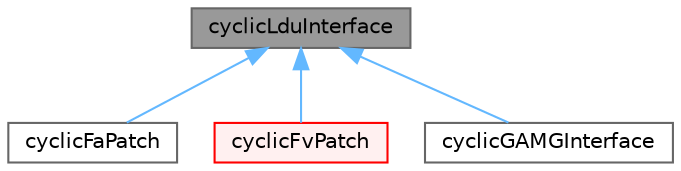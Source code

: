 digraph "cyclicLduInterface"
{
 // LATEX_PDF_SIZE
  bgcolor="transparent";
  edge [fontname=Helvetica,fontsize=10,labelfontname=Helvetica,labelfontsize=10];
  node [fontname=Helvetica,fontsize=10,shape=box,height=0.2,width=0.4];
  Node1 [id="Node000001",label="cyclicLduInterface",height=0.2,width=0.4,color="gray40", fillcolor="grey60", style="filled", fontcolor="black",tooltip="An abstract base class for cyclic coupled interfaces."];
  Node1 -> Node2 [id="edge1_Node000001_Node000002",dir="back",color="steelblue1",style="solid",tooltip=" "];
  Node2 [id="Node000002",label="cyclicFaPatch",height=0.2,width=0.4,color="gray40", fillcolor="white", style="filled",URL="$classFoam_1_1cyclicFaPatch.html",tooltip="Cyclic-plane patch."];
  Node1 -> Node3 [id="edge2_Node000001_Node000003",dir="back",color="steelblue1",style="solid",tooltip=" "];
  Node3 [id="Node000003",label="cyclicFvPatch",height=0.2,width=0.4,color="red", fillcolor="#FFF0F0", style="filled",URL="$classFoam_1_1cyclicFvPatch.html",tooltip="Cyclic-plane patch."];
  Node1 -> Node6 [id="edge3_Node000001_Node000006",dir="back",color="steelblue1",style="solid",tooltip=" "];
  Node6 [id="Node000006",label="cyclicGAMGInterface",height=0.2,width=0.4,color="gray40", fillcolor="white", style="filled",URL="$classFoam_1_1cyclicGAMGInterface.html",tooltip="GAMG agglomerated cyclic interface."];
}
